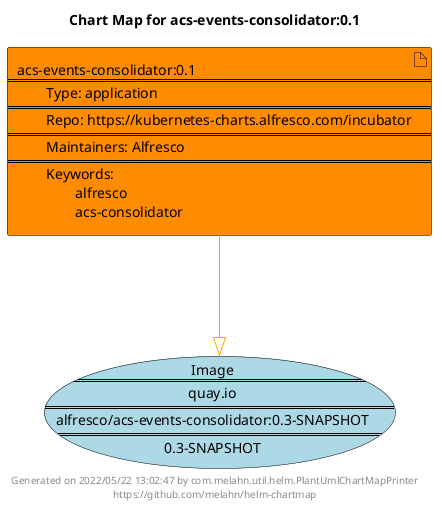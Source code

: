 @startuml
skinparam linetype ortho
skinparam backgroundColor white
skinparam usecaseBorderColor black
skinparam usecaseArrowColor LightSlateGray
skinparam artifactBorderColor black
skinparam artifactArrowColor LightSlateGray

title Chart Map for acs-events-consolidator:0.1

'There is one referenced Helm Chart
artifact "acs-events-consolidator:0.1\n====\n\tType: application\n====\n\tRepo: https://kubernetes-charts.alfresco.com/incubator\n====\n\tMaintainers: Alfresco\n====\n\tKeywords: \n\t\talfresco\n\t\tacs-consolidator" as acs_events_consolidator_0_1 #Darkorange

'There is one referenced Docker Image
usecase "Image\n====\nquay.io\n====\nalfresco/acs-events-consolidator:0.3-SNAPSHOT\n====\n0.3-SNAPSHOT" as quay_io_alfresco_acs_events_consolidator_0_3_SNAPSHOT #LightBlue

'Chart Dependencies
acs_events_consolidator_0_1--[#orange]-|>quay_io_alfresco_acs_events_consolidator_0_3_SNAPSHOT

center footer Generated on 2022/05/22 13:02:47 by com.melahn.util.helm.PlantUmlChartMapPrinter\nhttps://github.com/melahn/helm-chartmap
@enduml

